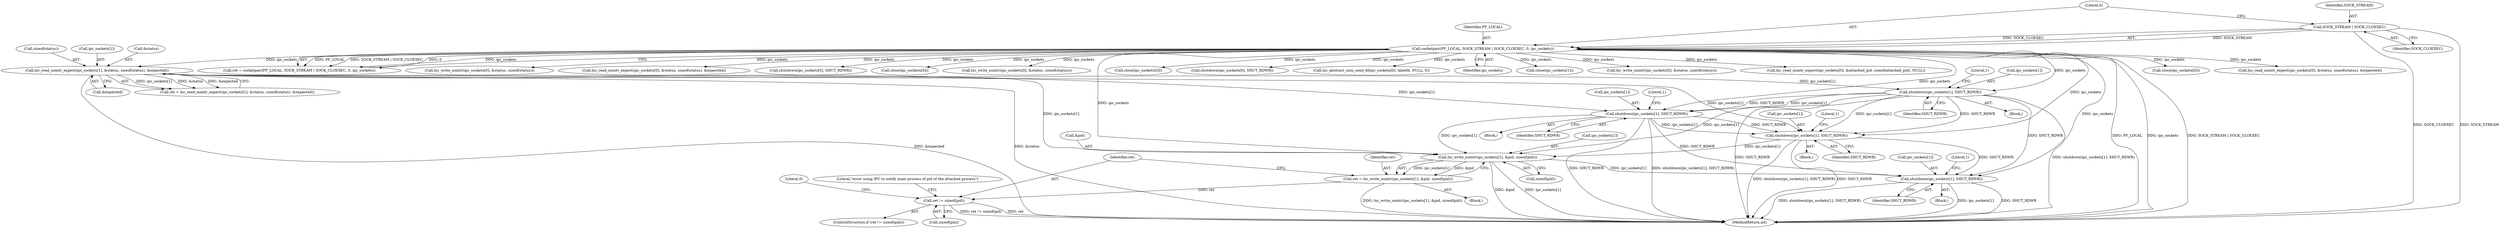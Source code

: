 digraph "0_lxc_81f466d05f2a89cb4f122ef7f593ff3f279b165c_1@API" {
"1000765" [label="(Call,lxc_write_nointr(ipc_sockets[1], &pid, sizeof(pid)))"];
"1000285" [label="(Call,socketpair(PF_LOCAL, SOCK_STREAM | SOCK_CLOEXEC, 0, ipc_sockets))"];
"1000287" [label="(Call,SOCK_STREAM | SOCK_CLOEXEC)"];
"1000653" [label="(Call,lxc_read_nointr_expect(ipc_sockets[1], &status, sizeof(status), &expected))"];
"1000755" [label="(Call,shutdown(ipc_sockets[1], SHUT_RDWR))"];
"1000705" [label="(Call,shutdown(ipc_sockets[1], SHUT_RDWR))"];
"1000670" [label="(Call,shutdown(ipc_sockets[1], SHUT_RDWR))"];
"1000763" [label="(Call,ret = lxc_write_nointr(ipc_sockets[1], &pid, sizeof(pid)))"];
"1000774" [label="(Call,ret != sizeof(pid))"];
"1000781" [label="(Call,shutdown(ipc_sockets[1], SHUT_RDWR))"];
"1000601" [label="(Call,close(ipc_sockets[0]))"];
"1000517" [label="(Call,lxc_read_nointr_expect(ipc_sockets[0], &status, sizeof(status), &expected))"];
"1000781" [label="(Call,shutdown(ipc_sockets[1], SHUT_RDWR))"];
"1000670" [label="(Call,shutdown(ipc_sockets[1], SHUT_RDWR))"];
"1000289" [label="(Identifier,SOCK_CLOEXEC)"];
"1000661" [label="(Call,&expected)"];
"1000759" [label="(Identifier,SHUT_RDWR)"];
"1000764" [label="(Identifier,ret)"];
"1000771" [label="(Call,sizeof(pid))"];
"1000651" [label="(Call,ret = lxc_read_nointr_expect(ipc_sockets[1], &status, sizeof(status), &expected))"];
"1000283" [label="(Call,ret = socketpair(PF_LOCAL, SOCK_STREAM | SOCK_CLOEXEC, 0, ipc_sockets))"];
"1000706" [label="(Call,ipc_sockets[1])"];
"1000285" [label="(Call,socketpair(PF_LOCAL, SOCK_STREAM | SOCK_CLOEXEC, 0, ipc_sockets))"];
"1000377" [label="(Call,lxc_write_nointr(ipc_sockets[0], &status, sizeof(status)))"];
"1000653" [label="(Call,lxc_read_nointr_expect(ipc_sockets[1], &status, sizeof(status), &expected))"];
"1000467" [label="(Call,lxc_read_nointr_expect(ipc_sockets[0], &status, sizeof(status), &expected))"];
"1000773" [label="(ControlStructure,if (ret != sizeof(pid)))"];
"1000774" [label="(Call,ret != sizeof(pid))"];
"1000667" [label="(Block,)"];
"1000596" [label="(Call,shutdown(ipc_sockets[0], SHUT_RDWR))"];
"1000702" [label="(Block,)"];
"1000677" [label="(Literal,1)"];
"1000785" [label="(Identifier,SHUT_RDWR)"];
"1000782" [label="(Call,ipc_sockets[1])"];
"1000712" [label="(Literal,1)"];
"1000756" [label="(Call,ipc_sockets[1])"];
"1000769" [label="(Call,&pid)"];
"1000640" [label="(Call,close(ipc_sockets[0]))"];
"1000763" [label="(Call,ret = lxc_write_nointr(ipc_sockets[1], &pid, sizeof(pid)))"];
"1000659" [label="(Call,sizeof(status))"];
"1000446" [label="(Call,lxc_write_nointr(ipc_sockets[0], &status, sizeof(status)))"];
"1000790" [label="(Literal,0)"];
"1000625" [label="(Call,close(ipc_sockets[0]))"];
"1000752" [label="(Block,)"];
"1000674" [label="(Identifier,SHUT_RDWR)"];
"1000780" [label="(Literal,\"error using IPC to notify main process of pid of the attached process\")"];
"1000778" [label="(Block,)"];
"1000788" [label="(Literal,1)"];
"1000620" [label="(Call,shutdown(ipc_sockets[0], SHUT_RDWR))"];
"1000654" [label="(Call,ipc_sockets[1])"];
"1000791" [label="(MethodReturn,int)"];
"1000139" [label="(Block,)"];
"1000775" [label="(Identifier,ret)"];
"1000290" [label="(Literal,0)"];
"1000671" [label="(Call,ipc_sockets[1])"];
"1000705" [label="(Call,shutdown(ipc_sockets[1], SHUT_RDWR))"];
"1000287" [label="(Call,SOCK_STREAM | SOCK_CLOEXEC)"];
"1000288" [label="(Identifier,SOCK_STREAM)"];
"1000776" [label="(Call,sizeof(pid))"];
"1000709" [label="(Identifier,SHUT_RDWR)"];
"1000657" [label="(Call,&status)"];
"1000579" [label="(Call,lxc_abstract_unix_send_fd(ipc_sockets[0], labelfd, NULL, 0))"];
"1000286" [label="(Identifier,PF_LOCAL)"];
"1000291" [label="(Identifier,ipc_sockets)"];
"1000765" [label="(Call,lxc_write_nointr(ipc_sockets[1], &pid, sizeof(pid)))"];
"1000335" [label="(Call,close(ipc_sockets[1]))"];
"1000755" [label="(Call,shutdown(ipc_sockets[1], SHUT_RDWR))"];
"1000494" [label="(Call,lxc_write_nointr(ipc_sockets[0], &status, sizeof(status)))"];
"1000766" [label="(Call,ipc_sockets[1])"];
"1000395" [label="(Call,lxc_read_nointr_expect(ipc_sockets[0], &attached_pid, sizeof(attached_pid), NULL))"];
"1000762" [label="(Literal,1)"];
"1000765" -> "1000763"  [label="AST: "];
"1000765" -> "1000771"  [label="CFG: "];
"1000766" -> "1000765"  [label="AST: "];
"1000769" -> "1000765"  [label="AST: "];
"1000771" -> "1000765"  [label="AST: "];
"1000763" -> "1000765"  [label="CFG: "];
"1000765" -> "1000791"  [label="DDG: &pid"];
"1000765" -> "1000791"  [label="DDG: ipc_sockets[1]"];
"1000765" -> "1000763"  [label="DDG: ipc_sockets[1]"];
"1000765" -> "1000763"  [label="DDG: &pid"];
"1000285" -> "1000765"  [label="DDG: ipc_sockets"];
"1000653" -> "1000765"  [label="DDG: ipc_sockets[1]"];
"1000755" -> "1000765"  [label="DDG: ipc_sockets[1]"];
"1000705" -> "1000765"  [label="DDG: ipc_sockets[1]"];
"1000670" -> "1000765"  [label="DDG: ipc_sockets[1]"];
"1000765" -> "1000781"  [label="DDG: ipc_sockets[1]"];
"1000285" -> "1000283"  [label="AST: "];
"1000285" -> "1000291"  [label="CFG: "];
"1000286" -> "1000285"  [label="AST: "];
"1000287" -> "1000285"  [label="AST: "];
"1000290" -> "1000285"  [label="AST: "];
"1000291" -> "1000285"  [label="AST: "];
"1000283" -> "1000285"  [label="CFG: "];
"1000285" -> "1000791"  [label="DDG: PF_LOCAL"];
"1000285" -> "1000791"  [label="DDG: ipc_sockets"];
"1000285" -> "1000791"  [label="DDG: SOCK_STREAM | SOCK_CLOEXEC"];
"1000285" -> "1000283"  [label="DDG: PF_LOCAL"];
"1000285" -> "1000283"  [label="DDG: SOCK_STREAM | SOCK_CLOEXEC"];
"1000285" -> "1000283"  [label="DDG: 0"];
"1000285" -> "1000283"  [label="DDG: ipc_sockets"];
"1000287" -> "1000285"  [label="DDG: SOCK_STREAM"];
"1000287" -> "1000285"  [label="DDG: SOCK_CLOEXEC"];
"1000285" -> "1000335"  [label="DDG: ipc_sockets"];
"1000285" -> "1000377"  [label="DDG: ipc_sockets"];
"1000285" -> "1000395"  [label="DDG: ipc_sockets"];
"1000285" -> "1000446"  [label="DDG: ipc_sockets"];
"1000285" -> "1000467"  [label="DDG: ipc_sockets"];
"1000285" -> "1000494"  [label="DDG: ipc_sockets"];
"1000285" -> "1000517"  [label="DDG: ipc_sockets"];
"1000285" -> "1000579"  [label="DDG: ipc_sockets"];
"1000285" -> "1000596"  [label="DDG: ipc_sockets"];
"1000285" -> "1000601"  [label="DDG: ipc_sockets"];
"1000285" -> "1000620"  [label="DDG: ipc_sockets"];
"1000285" -> "1000625"  [label="DDG: ipc_sockets"];
"1000285" -> "1000640"  [label="DDG: ipc_sockets"];
"1000285" -> "1000653"  [label="DDG: ipc_sockets"];
"1000285" -> "1000670"  [label="DDG: ipc_sockets"];
"1000285" -> "1000705"  [label="DDG: ipc_sockets"];
"1000285" -> "1000755"  [label="DDG: ipc_sockets"];
"1000285" -> "1000781"  [label="DDG: ipc_sockets"];
"1000287" -> "1000289"  [label="CFG: "];
"1000288" -> "1000287"  [label="AST: "];
"1000289" -> "1000287"  [label="AST: "];
"1000290" -> "1000287"  [label="CFG: "];
"1000287" -> "1000791"  [label="DDG: SOCK_CLOEXEC"];
"1000287" -> "1000791"  [label="DDG: SOCK_STREAM"];
"1000653" -> "1000651"  [label="AST: "];
"1000653" -> "1000661"  [label="CFG: "];
"1000654" -> "1000653"  [label="AST: "];
"1000657" -> "1000653"  [label="AST: "];
"1000659" -> "1000653"  [label="AST: "];
"1000661" -> "1000653"  [label="AST: "];
"1000651" -> "1000653"  [label="CFG: "];
"1000653" -> "1000791"  [label="DDG: &expected"];
"1000653" -> "1000791"  [label="DDG: &status"];
"1000653" -> "1000651"  [label="DDG: ipc_sockets[1]"];
"1000653" -> "1000651"  [label="DDG: &status"];
"1000653" -> "1000651"  [label="DDG: &expected"];
"1000653" -> "1000670"  [label="DDG: ipc_sockets[1]"];
"1000653" -> "1000705"  [label="DDG: ipc_sockets[1]"];
"1000653" -> "1000755"  [label="DDG: ipc_sockets[1]"];
"1000755" -> "1000752"  [label="AST: "];
"1000755" -> "1000759"  [label="CFG: "];
"1000756" -> "1000755"  [label="AST: "];
"1000759" -> "1000755"  [label="AST: "];
"1000762" -> "1000755"  [label="CFG: "];
"1000755" -> "1000791"  [label="DDG: shutdown(ipc_sockets[1], SHUT_RDWR)"];
"1000755" -> "1000791"  [label="DDG: SHUT_RDWR"];
"1000705" -> "1000755"  [label="DDG: ipc_sockets[1]"];
"1000705" -> "1000755"  [label="DDG: SHUT_RDWR"];
"1000670" -> "1000755"  [label="DDG: ipc_sockets[1]"];
"1000670" -> "1000755"  [label="DDG: SHUT_RDWR"];
"1000755" -> "1000781"  [label="DDG: SHUT_RDWR"];
"1000705" -> "1000702"  [label="AST: "];
"1000705" -> "1000709"  [label="CFG: "];
"1000706" -> "1000705"  [label="AST: "];
"1000709" -> "1000705"  [label="AST: "];
"1000712" -> "1000705"  [label="CFG: "];
"1000705" -> "1000791"  [label="DDG: SHUT_RDWR"];
"1000705" -> "1000791"  [label="DDG: shutdown(ipc_sockets[1], SHUT_RDWR)"];
"1000670" -> "1000705"  [label="DDG: ipc_sockets[1]"];
"1000670" -> "1000705"  [label="DDG: SHUT_RDWR"];
"1000705" -> "1000781"  [label="DDG: SHUT_RDWR"];
"1000670" -> "1000667"  [label="AST: "];
"1000670" -> "1000674"  [label="CFG: "];
"1000671" -> "1000670"  [label="AST: "];
"1000674" -> "1000670"  [label="AST: "];
"1000677" -> "1000670"  [label="CFG: "];
"1000670" -> "1000791"  [label="DDG: SHUT_RDWR"];
"1000670" -> "1000791"  [label="DDG: shutdown(ipc_sockets[1], SHUT_RDWR)"];
"1000670" -> "1000781"  [label="DDG: SHUT_RDWR"];
"1000763" -> "1000139"  [label="AST: "];
"1000764" -> "1000763"  [label="AST: "];
"1000775" -> "1000763"  [label="CFG: "];
"1000763" -> "1000791"  [label="DDG: lxc_write_nointr(ipc_sockets[1], &pid, sizeof(pid))"];
"1000763" -> "1000774"  [label="DDG: ret"];
"1000774" -> "1000773"  [label="AST: "];
"1000774" -> "1000776"  [label="CFG: "];
"1000775" -> "1000774"  [label="AST: "];
"1000776" -> "1000774"  [label="AST: "];
"1000780" -> "1000774"  [label="CFG: "];
"1000790" -> "1000774"  [label="CFG: "];
"1000774" -> "1000791"  [label="DDG: ret != sizeof(pid)"];
"1000774" -> "1000791"  [label="DDG: ret"];
"1000781" -> "1000778"  [label="AST: "];
"1000781" -> "1000785"  [label="CFG: "];
"1000782" -> "1000781"  [label="AST: "];
"1000785" -> "1000781"  [label="AST: "];
"1000788" -> "1000781"  [label="CFG: "];
"1000781" -> "1000791"  [label="DDG: SHUT_RDWR"];
"1000781" -> "1000791"  [label="DDG: shutdown(ipc_sockets[1], SHUT_RDWR)"];
"1000781" -> "1000791"  [label="DDG: ipc_sockets[1]"];
}
